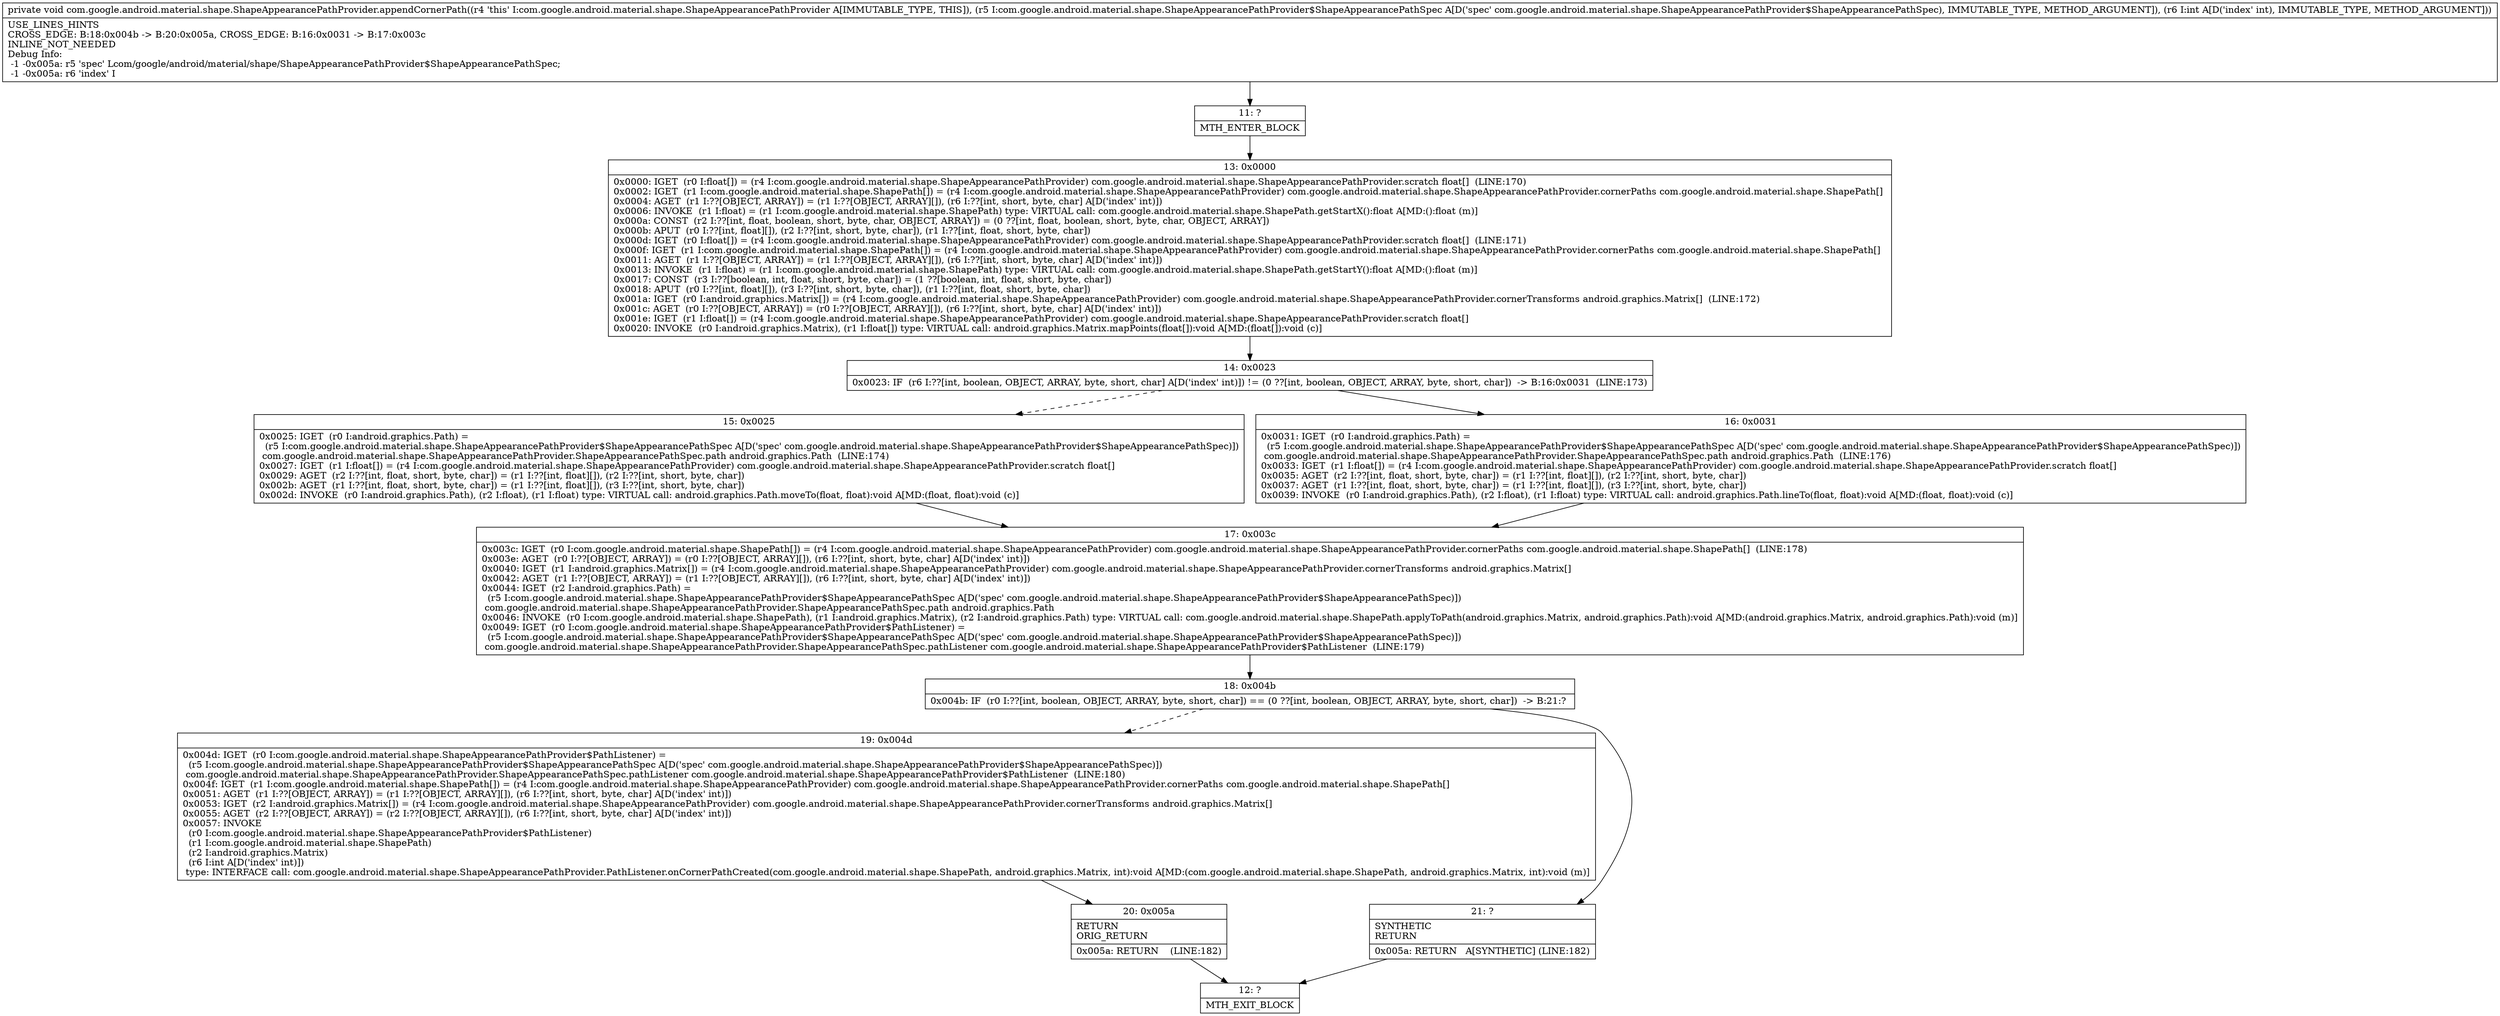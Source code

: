 digraph "CFG forcom.google.android.material.shape.ShapeAppearancePathProvider.appendCornerPath(Lcom\/google\/android\/material\/shape\/ShapeAppearancePathProvider$ShapeAppearancePathSpec;I)V" {
Node_11 [shape=record,label="{11\:\ ?|MTH_ENTER_BLOCK\l}"];
Node_13 [shape=record,label="{13\:\ 0x0000|0x0000: IGET  (r0 I:float[]) = (r4 I:com.google.android.material.shape.ShapeAppearancePathProvider) com.google.android.material.shape.ShapeAppearancePathProvider.scratch float[]  (LINE:170)\l0x0002: IGET  (r1 I:com.google.android.material.shape.ShapePath[]) = (r4 I:com.google.android.material.shape.ShapeAppearancePathProvider) com.google.android.material.shape.ShapeAppearancePathProvider.cornerPaths com.google.android.material.shape.ShapePath[] \l0x0004: AGET  (r1 I:??[OBJECT, ARRAY]) = (r1 I:??[OBJECT, ARRAY][]), (r6 I:??[int, short, byte, char] A[D('index' int)]) \l0x0006: INVOKE  (r1 I:float) = (r1 I:com.google.android.material.shape.ShapePath) type: VIRTUAL call: com.google.android.material.shape.ShapePath.getStartX():float A[MD:():float (m)]\l0x000a: CONST  (r2 I:??[int, float, boolean, short, byte, char, OBJECT, ARRAY]) = (0 ??[int, float, boolean, short, byte, char, OBJECT, ARRAY]) \l0x000b: APUT  (r0 I:??[int, float][]), (r2 I:??[int, short, byte, char]), (r1 I:??[int, float, short, byte, char]) \l0x000d: IGET  (r0 I:float[]) = (r4 I:com.google.android.material.shape.ShapeAppearancePathProvider) com.google.android.material.shape.ShapeAppearancePathProvider.scratch float[]  (LINE:171)\l0x000f: IGET  (r1 I:com.google.android.material.shape.ShapePath[]) = (r4 I:com.google.android.material.shape.ShapeAppearancePathProvider) com.google.android.material.shape.ShapeAppearancePathProvider.cornerPaths com.google.android.material.shape.ShapePath[] \l0x0011: AGET  (r1 I:??[OBJECT, ARRAY]) = (r1 I:??[OBJECT, ARRAY][]), (r6 I:??[int, short, byte, char] A[D('index' int)]) \l0x0013: INVOKE  (r1 I:float) = (r1 I:com.google.android.material.shape.ShapePath) type: VIRTUAL call: com.google.android.material.shape.ShapePath.getStartY():float A[MD:():float (m)]\l0x0017: CONST  (r3 I:??[boolean, int, float, short, byte, char]) = (1 ??[boolean, int, float, short, byte, char]) \l0x0018: APUT  (r0 I:??[int, float][]), (r3 I:??[int, short, byte, char]), (r1 I:??[int, float, short, byte, char]) \l0x001a: IGET  (r0 I:android.graphics.Matrix[]) = (r4 I:com.google.android.material.shape.ShapeAppearancePathProvider) com.google.android.material.shape.ShapeAppearancePathProvider.cornerTransforms android.graphics.Matrix[]  (LINE:172)\l0x001c: AGET  (r0 I:??[OBJECT, ARRAY]) = (r0 I:??[OBJECT, ARRAY][]), (r6 I:??[int, short, byte, char] A[D('index' int)]) \l0x001e: IGET  (r1 I:float[]) = (r4 I:com.google.android.material.shape.ShapeAppearancePathProvider) com.google.android.material.shape.ShapeAppearancePathProvider.scratch float[] \l0x0020: INVOKE  (r0 I:android.graphics.Matrix), (r1 I:float[]) type: VIRTUAL call: android.graphics.Matrix.mapPoints(float[]):void A[MD:(float[]):void (c)]\l}"];
Node_14 [shape=record,label="{14\:\ 0x0023|0x0023: IF  (r6 I:??[int, boolean, OBJECT, ARRAY, byte, short, char] A[D('index' int)]) != (0 ??[int, boolean, OBJECT, ARRAY, byte, short, char])  \-\> B:16:0x0031  (LINE:173)\l}"];
Node_15 [shape=record,label="{15\:\ 0x0025|0x0025: IGET  (r0 I:android.graphics.Path) = \l  (r5 I:com.google.android.material.shape.ShapeAppearancePathProvider$ShapeAppearancePathSpec A[D('spec' com.google.android.material.shape.ShapeAppearancePathProvider$ShapeAppearancePathSpec)])\l com.google.android.material.shape.ShapeAppearancePathProvider.ShapeAppearancePathSpec.path android.graphics.Path  (LINE:174)\l0x0027: IGET  (r1 I:float[]) = (r4 I:com.google.android.material.shape.ShapeAppearancePathProvider) com.google.android.material.shape.ShapeAppearancePathProvider.scratch float[] \l0x0029: AGET  (r2 I:??[int, float, short, byte, char]) = (r1 I:??[int, float][]), (r2 I:??[int, short, byte, char]) \l0x002b: AGET  (r1 I:??[int, float, short, byte, char]) = (r1 I:??[int, float][]), (r3 I:??[int, short, byte, char]) \l0x002d: INVOKE  (r0 I:android.graphics.Path), (r2 I:float), (r1 I:float) type: VIRTUAL call: android.graphics.Path.moveTo(float, float):void A[MD:(float, float):void (c)]\l}"];
Node_17 [shape=record,label="{17\:\ 0x003c|0x003c: IGET  (r0 I:com.google.android.material.shape.ShapePath[]) = (r4 I:com.google.android.material.shape.ShapeAppearancePathProvider) com.google.android.material.shape.ShapeAppearancePathProvider.cornerPaths com.google.android.material.shape.ShapePath[]  (LINE:178)\l0x003e: AGET  (r0 I:??[OBJECT, ARRAY]) = (r0 I:??[OBJECT, ARRAY][]), (r6 I:??[int, short, byte, char] A[D('index' int)]) \l0x0040: IGET  (r1 I:android.graphics.Matrix[]) = (r4 I:com.google.android.material.shape.ShapeAppearancePathProvider) com.google.android.material.shape.ShapeAppearancePathProvider.cornerTransforms android.graphics.Matrix[] \l0x0042: AGET  (r1 I:??[OBJECT, ARRAY]) = (r1 I:??[OBJECT, ARRAY][]), (r6 I:??[int, short, byte, char] A[D('index' int)]) \l0x0044: IGET  (r2 I:android.graphics.Path) = \l  (r5 I:com.google.android.material.shape.ShapeAppearancePathProvider$ShapeAppearancePathSpec A[D('spec' com.google.android.material.shape.ShapeAppearancePathProvider$ShapeAppearancePathSpec)])\l com.google.android.material.shape.ShapeAppearancePathProvider.ShapeAppearancePathSpec.path android.graphics.Path \l0x0046: INVOKE  (r0 I:com.google.android.material.shape.ShapePath), (r1 I:android.graphics.Matrix), (r2 I:android.graphics.Path) type: VIRTUAL call: com.google.android.material.shape.ShapePath.applyToPath(android.graphics.Matrix, android.graphics.Path):void A[MD:(android.graphics.Matrix, android.graphics.Path):void (m)]\l0x0049: IGET  (r0 I:com.google.android.material.shape.ShapeAppearancePathProvider$PathListener) = \l  (r5 I:com.google.android.material.shape.ShapeAppearancePathProvider$ShapeAppearancePathSpec A[D('spec' com.google.android.material.shape.ShapeAppearancePathProvider$ShapeAppearancePathSpec)])\l com.google.android.material.shape.ShapeAppearancePathProvider.ShapeAppearancePathSpec.pathListener com.google.android.material.shape.ShapeAppearancePathProvider$PathListener  (LINE:179)\l}"];
Node_18 [shape=record,label="{18\:\ 0x004b|0x004b: IF  (r0 I:??[int, boolean, OBJECT, ARRAY, byte, short, char]) == (0 ??[int, boolean, OBJECT, ARRAY, byte, short, char])  \-\> B:21:? \l}"];
Node_19 [shape=record,label="{19\:\ 0x004d|0x004d: IGET  (r0 I:com.google.android.material.shape.ShapeAppearancePathProvider$PathListener) = \l  (r5 I:com.google.android.material.shape.ShapeAppearancePathProvider$ShapeAppearancePathSpec A[D('spec' com.google.android.material.shape.ShapeAppearancePathProvider$ShapeAppearancePathSpec)])\l com.google.android.material.shape.ShapeAppearancePathProvider.ShapeAppearancePathSpec.pathListener com.google.android.material.shape.ShapeAppearancePathProvider$PathListener  (LINE:180)\l0x004f: IGET  (r1 I:com.google.android.material.shape.ShapePath[]) = (r4 I:com.google.android.material.shape.ShapeAppearancePathProvider) com.google.android.material.shape.ShapeAppearancePathProvider.cornerPaths com.google.android.material.shape.ShapePath[] \l0x0051: AGET  (r1 I:??[OBJECT, ARRAY]) = (r1 I:??[OBJECT, ARRAY][]), (r6 I:??[int, short, byte, char] A[D('index' int)]) \l0x0053: IGET  (r2 I:android.graphics.Matrix[]) = (r4 I:com.google.android.material.shape.ShapeAppearancePathProvider) com.google.android.material.shape.ShapeAppearancePathProvider.cornerTransforms android.graphics.Matrix[] \l0x0055: AGET  (r2 I:??[OBJECT, ARRAY]) = (r2 I:??[OBJECT, ARRAY][]), (r6 I:??[int, short, byte, char] A[D('index' int)]) \l0x0057: INVOKE  \l  (r0 I:com.google.android.material.shape.ShapeAppearancePathProvider$PathListener)\l  (r1 I:com.google.android.material.shape.ShapePath)\l  (r2 I:android.graphics.Matrix)\l  (r6 I:int A[D('index' int)])\l type: INTERFACE call: com.google.android.material.shape.ShapeAppearancePathProvider.PathListener.onCornerPathCreated(com.google.android.material.shape.ShapePath, android.graphics.Matrix, int):void A[MD:(com.google.android.material.shape.ShapePath, android.graphics.Matrix, int):void (m)]\l}"];
Node_20 [shape=record,label="{20\:\ 0x005a|RETURN\lORIG_RETURN\l|0x005a: RETURN    (LINE:182)\l}"];
Node_12 [shape=record,label="{12\:\ ?|MTH_EXIT_BLOCK\l}"];
Node_21 [shape=record,label="{21\:\ ?|SYNTHETIC\lRETURN\l|0x005a: RETURN   A[SYNTHETIC] (LINE:182)\l}"];
Node_16 [shape=record,label="{16\:\ 0x0031|0x0031: IGET  (r0 I:android.graphics.Path) = \l  (r5 I:com.google.android.material.shape.ShapeAppearancePathProvider$ShapeAppearancePathSpec A[D('spec' com.google.android.material.shape.ShapeAppearancePathProvider$ShapeAppearancePathSpec)])\l com.google.android.material.shape.ShapeAppearancePathProvider.ShapeAppearancePathSpec.path android.graphics.Path  (LINE:176)\l0x0033: IGET  (r1 I:float[]) = (r4 I:com.google.android.material.shape.ShapeAppearancePathProvider) com.google.android.material.shape.ShapeAppearancePathProvider.scratch float[] \l0x0035: AGET  (r2 I:??[int, float, short, byte, char]) = (r1 I:??[int, float][]), (r2 I:??[int, short, byte, char]) \l0x0037: AGET  (r1 I:??[int, float, short, byte, char]) = (r1 I:??[int, float][]), (r3 I:??[int, short, byte, char]) \l0x0039: INVOKE  (r0 I:android.graphics.Path), (r2 I:float), (r1 I:float) type: VIRTUAL call: android.graphics.Path.lineTo(float, float):void A[MD:(float, float):void (c)]\l}"];
MethodNode[shape=record,label="{private void com.google.android.material.shape.ShapeAppearancePathProvider.appendCornerPath((r4 'this' I:com.google.android.material.shape.ShapeAppearancePathProvider A[IMMUTABLE_TYPE, THIS]), (r5 I:com.google.android.material.shape.ShapeAppearancePathProvider$ShapeAppearancePathSpec A[D('spec' com.google.android.material.shape.ShapeAppearancePathProvider$ShapeAppearancePathSpec), IMMUTABLE_TYPE, METHOD_ARGUMENT]), (r6 I:int A[D('index' int), IMMUTABLE_TYPE, METHOD_ARGUMENT]))  | USE_LINES_HINTS\lCROSS_EDGE: B:18:0x004b \-\> B:20:0x005a, CROSS_EDGE: B:16:0x0031 \-\> B:17:0x003c\lINLINE_NOT_NEEDED\lDebug Info:\l  \-1 \-0x005a: r5 'spec' Lcom\/google\/android\/material\/shape\/ShapeAppearancePathProvider$ShapeAppearancePathSpec;\l  \-1 \-0x005a: r6 'index' I\l}"];
MethodNode -> Node_11;Node_11 -> Node_13;
Node_13 -> Node_14;
Node_14 -> Node_15[style=dashed];
Node_14 -> Node_16;
Node_15 -> Node_17;
Node_17 -> Node_18;
Node_18 -> Node_19[style=dashed];
Node_18 -> Node_21;
Node_19 -> Node_20;
Node_20 -> Node_12;
Node_21 -> Node_12;
Node_16 -> Node_17;
}

